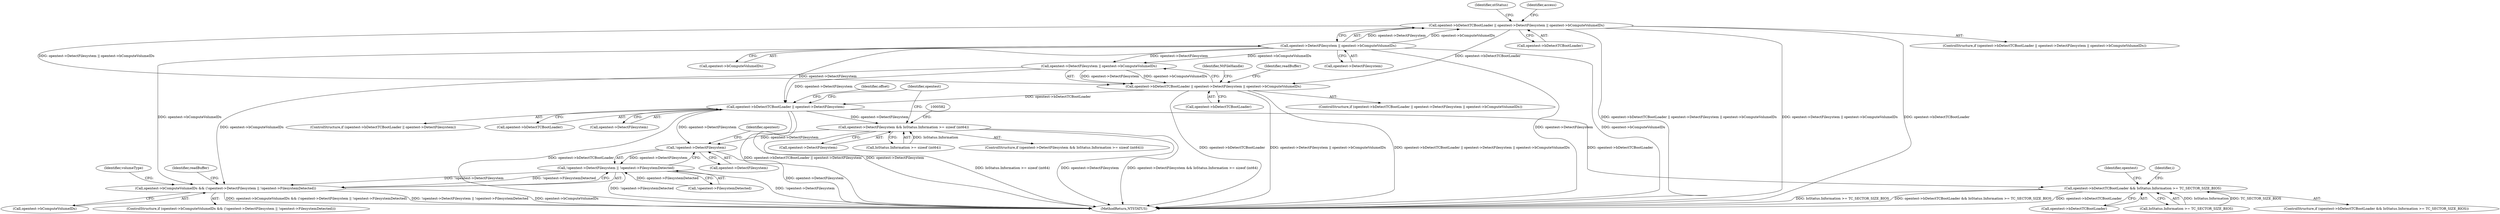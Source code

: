 digraph "0_VeraCrypt_f30f9339c9a0b9bbcc6f5ad38804af39db1f479e@API" {
"1000398" [label="(Call,opentest->bDetectTCBootLoader || opentest->DetectFilesystem || opentest->bComputeVolumeIDs)"];
"1000402" [label="(Call,opentest->DetectFilesystem || opentest->bComputeVolumeIDs)"];
"1000466" [label="(Call,opentest->bDetectTCBootLoader || opentest->DetectFilesystem || opentest->bComputeVolumeIDs)"];
"1000493" [label="(Call,opentest->bDetectTCBootLoader || opentest->DetectFilesystem)"];
"1000526" [label="(Call,opentest->bDetectTCBootLoader && IoStatus.Information >= TC_SECTOR_SIZE_BIOS)"];
"1000567" [label="(Call,opentest->DetectFilesystem && IoStatus.Information >= sizeof (int64))"];
"1000621" [label="(Call,!opentest->DetectFilesystem)"];
"1000620" [label="(Call,!opentest->DetectFilesystem || !opentest->FilesystemDetected)"];
"1000616" [label="(Call,opentest->bComputeVolumeIDs && (!opentest->DetectFilesystem || !opentest->FilesystemDetected))"];
"1000621" [label="(Call,!opentest->DetectFilesystem)"];
"1000530" [label="(Call,IoStatus.Information >= TC_SECTOR_SIZE_BIOS)"];
"1000503" [label="(Identifier,offset)"];
"1000567" [label="(Call,opentest->DetectFilesystem && IoStatus.Information >= sizeof (int64))"];
"1000470" [label="(Call,opentest->DetectFilesystem || opentest->bComputeVolumeIDs)"];
"1000566" [label="(ControlStructure,if (opentest->DetectFilesystem && IoStatus.Information >= sizeof (int64)))"];
"1000398" [label="(Call,opentest->bDetectTCBootLoader || opentest->DetectFilesystem || opentest->bComputeVolumeIDs)"];
"1000413" [label="(Identifier,ntStatus)"];
"1000617" [label="(Call,opentest->bComputeVolumeIDs)"];
"1000615" [label="(ControlStructure,if (opentest->bComputeVolumeIDs && (!opentest->DetectFilesystem || !opentest->FilesystemDetected)))"];
"1000633" [label="(Identifier,volumeType)"];
"1000492" [label="(ControlStructure,if (opentest->bDetectTCBootLoader || opentest->DetectFilesystem))"];
"1000526" [label="(Call,opentest->bDetectTCBootLoader && IoStatus.Information >= TC_SECTOR_SIZE_BIOS)"];
"1000569" [label="(Identifier,opentest)"];
"1000467" [label="(Call,opentest->bDetectTCBootLoader)"];
"1000525" [label="(ControlStructure,if (opentest->bDetectTCBootLoader && IoStatus.Information >= TC_SECTOR_SIZE_BIOS))"];
"1000494" [label="(Call,opentest->bDetectTCBootLoader)"];
"1000625" [label="(Call,!opentest->FilesystemDetected)"];
"1000497" [label="(Call,opentest->DetectFilesystem)"];
"1000399" [label="(Call,opentest->bDetectTCBootLoader)"];
"1003125" [label="(MethodReturn,NTSTATUS)"];
"1000622" [label="(Call,opentest->DetectFilesystem)"];
"1000627" [label="(Identifier,opentest)"];
"1000692" [label="(Identifier,readBuffer)"];
"1000480" [label="(Identifier,readBuffer)"];
"1000403" [label="(Call,opentest->DetectFilesystem)"];
"1000410" [label="(Identifier,access)"];
"1000406" [label="(Call,opentest->bComputeVolumeIDs)"];
"1000618" [label="(Identifier,opentest)"];
"1000527" [label="(Call,opentest->bDetectTCBootLoader)"];
"1000694" [label="(Identifier,NtFileHandle)"];
"1000402" [label="(Call,opentest->DetectFilesystem || opentest->bComputeVolumeIDs)"];
"1000465" [label="(ControlStructure,if (opentest->bDetectTCBootLoader || opentest->DetectFilesystem || opentest->bComputeVolumeIDs))"];
"1000616" [label="(Call,opentest->bComputeVolumeIDs && (!opentest->DetectFilesystem || !opentest->FilesystemDetected))"];
"1000466" [label="(Call,opentest->bDetectTCBootLoader || opentest->DetectFilesystem || opentest->bComputeVolumeIDs)"];
"1000397" [label="(ControlStructure,if (opentest->bDetectTCBootLoader || opentest->DetectFilesystem || opentest->bComputeVolumeIDs))"];
"1000538" [label="(Identifier,i)"];
"1000568" [label="(Call,opentest->DetectFilesystem)"];
"1000620" [label="(Call,!opentest->DetectFilesystem || !opentest->FilesystemDetected)"];
"1000571" [label="(Call,IoStatus.Information >= sizeof (int64))"];
"1000493" [label="(Call,opentest->bDetectTCBootLoader || opentest->DetectFilesystem)"];
"1000398" -> "1000397"  [label="AST: "];
"1000398" -> "1000399"  [label="CFG: "];
"1000398" -> "1000402"  [label="CFG: "];
"1000399" -> "1000398"  [label="AST: "];
"1000402" -> "1000398"  [label="AST: "];
"1000410" -> "1000398"  [label="CFG: "];
"1000413" -> "1000398"  [label="CFG: "];
"1000398" -> "1003125"  [label="DDG: opentest->bDetectTCBootLoader || opentest->DetectFilesystem || opentest->bComputeVolumeIDs"];
"1000398" -> "1003125"  [label="DDG: opentest->DetectFilesystem || opentest->bComputeVolumeIDs"];
"1000398" -> "1003125"  [label="DDG: opentest->bDetectTCBootLoader"];
"1000402" -> "1000398"  [label="DDG: opentest->DetectFilesystem"];
"1000402" -> "1000398"  [label="DDG: opentest->bComputeVolumeIDs"];
"1000398" -> "1000466"  [label="DDG: opentest->bDetectTCBootLoader"];
"1000398" -> "1000466"  [label="DDG: opentest->DetectFilesystem || opentest->bComputeVolumeIDs"];
"1000402" -> "1000403"  [label="CFG: "];
"1000402" -> "1000406"  [label="CFG: "];
"1000403" -> "1000402"  [label="AST: "];
"1000406" -> "1000402"  [label="AST: "];
"1000402" -> "1003125"  [label="DDG: opentest->DetectFilesystem"];
"1000402" -> "1003125"  [label="DDG: opentest->bComputeVolumeIDs"];
"1000402" -> "1000470"  [label="DDG: opentest->DetectFilesystem"];
"1000402" -> "1000470"  [label="DDG: opentest->bComputeVolumeIDs"];
"1000402" -> "1000493"  [label="DDG: opentest->DetectFilesystem"];
"1000402" -> "1000616"  [label="DDG: opentest->bComputeVolumeIDs"];
"1000466" -> "1000465"  [label="AST: "];
"1000466" -> "1000467"  [label="CFG: "];
"1000466" -> "1000470"  [label="CFG: "];
"1000467" -> "1000466"  [label="AST: "];
"1000470" -> "1000466"  [label="AST: "];
"1000480" -> "1000466"  [label="CFG: "];
"1000694" -> "1000466"  [label="CFG: "];
"1000466" -> "1003125"  [label="DDG: opentest->bDetectTCBootLoader"];
"1000466" -> "1003125"  [label="DDG: opentest->DetectFilesystem || opentest->bComputeVolumeIDs"];
"1000466" -> "1003125"  [label="DDG: opentest->bDetectTCBootLoader || opentest->DetectFilesystem || opentest->bComputeVolumeIDs"];
"1000470" -> "1000466"  [label="DDG: opentest->DetectFilesystem"];
"1000470" -> "1000466"  [label="DDG: opentest->bComputeVolumeIDs"];
"1000466" -> "1000493"  [label="DDG: opentest->bDetectTCBootLoader"];
"1000493" -> "1000492"  [label="AST: "];
"1000493" -> "1000494"  [label="CFG: "];
"1000493" -> "1000497"  [label="CFG: "];
"1000494" -> "1000493"  [label="AST: "];
"1000497" -> "1000493"  [label="AST: "];
"1000503" -> "1000493"  [label="CFG: "];
"1000618" -> "1000493"  [label="CFG: "];
"1000493" -> "1003125"  [label="DDG: opentest->bDetectTCBootLoader"];
"1000493" -> "1003125"  [label="DDG: opentest->bDetectTCBootLoader || opentest->DetectFilesystem"];
"1000493" -> "1003125"  [label="DDG: opentest->DetectFilesystem"];
"1000470" -> "1000493"  [label="DDG: opentest->DetectFilesystem"];
"1000493" -> "1000526"  [label="DDG: opentest->bDetectTCBootLoader"];
"1000493" -> "1000567"  [label="DDG: opentest->DetectFilesystem"];
"1000493" -> "1000621"  [label="DDG: opentest->DetectFilesystem"];
"1000526" -> "1000525"  [label="AST: "];
"1000526" -> "1000527"  [label="CFG: "];
"1000526" -> "1000530"  [label="CFG: "];
"1000527" -> "1000526"  [label="AST: "];
"1000530" -> "1000526"  [label="AST: "];
"1000538" -> "1000526"  [label="CFG: "];
"1000569" -> "1000526"  [label="CFG: "];
"1000526" -> "1003125"  [label="DDG: IoStatus.Information >= TC_SECTOR_SIZE_BIOS"];
"1000526" -> "1003125"  [label="DDG: opentest->bDetectTCBootLoader && IoStatus.Information >= TC_SECTOR_SIZE_BIOS"];
"1000526" -> "1003125"  [label="DDG: opentest->bDetectTCBootLoader"];
"1000530" -> "1000526"  [label="DDG: IoStatus.Information"];
"1000530" -> "1000526"  [label="DDG: TC_SECTOR_SIZE_BIOS"];
"1000567" -> "1000566"  [label="AST: "];
"1000567" -> "1000568"  [label="CFG: "];
"1000567" -> "1000571"  [label="CFG: "];
"1000568" -> "1000567"  [label="AST: "];
"1000571" -> "1000567"  [label="AST: "];
"1000582" -> "1000567"  [label="CFG: "];
"1000618" -> "1000567"  [label="CFG: "];
"1000567" -> "1003125"  [label="DDG: IoStatus.Information >= sizeof (int64)"];
"1000567" -> "1003125"  [label="DDG: opentest->DetectFilesystem"];
"1000567" -> "1003125"  [label="DDG: opentest->DetectFilesystem && IoStatus.Information >= sizeof (int64)"];
"1000571" -> "1000567"  [label="DDG: IoStatus.Information"];
"1000567" -> "1000621"  [label="DDG: opentest->DetectFilesystem"];
"1000621" -> "1000620"  [label="AST: "];
"1000621" -> "1000622"  [label="CFG: "];
"1000622" -> "1000621"  [label="AST: "];
"1000627" -> "1000621"  [label="CFG: "];
"1000620" -> "1000621"  [label="CFG: "];
"1000621" -> "1003125"  [label="DDG: opentest->DetectFilesystem"];
"1000621" -> "1000620"  [label="DDG: opentest->DetectFilesystem"];
"1000620" -> "1000616"  [label="AST: "];
"1000620" -> "1000625"  [label="CFG: "];
"1000625" -> "1000620"  [label="AST: "];
"1000616" -> "1000620"  [label="CFG: "];
"1000620" -> "1003125"  [label="DDG: !opentest->DetectFilesystem"];
"1000620" -> "1003125"  [label="DDG: !opentest->FilesystemDetected"];
"1000620" -> "1000616"  [label="DDG: !opentest->DetectFilesystem"];
"1000620" -> "1000616"  [label="DDG: !opentest->FilesystemDetected"];
"1000625" -> "1000620"  [label="DDG: opentest->FilesystemDetected"];
"1000616" -> "1000615"  [label="AST: "];
"1000616" -> "1000617"  [label="CFG: "];
"1000617" -> "1000616"  [label="AST: "];
"1000633" -> "1000616"  [label="CFG: "];
"1000692" -> "1000616"  [label="CFG: "];
"1000616" -> "1003125"  [label="DDG: opentest->bComputeVolumeIDs"];
"1000616" -> "1003125"  [label="DDG: opentest->bComputeVolumeIDs && (!opentest->DetectFilesystem || !opentest->FilesystemDetected)"];
"1000616" -> "1003125"  [label="DDG: !opentest->DetectFilesystem || !opentest->FilesystemDetected"];
"1000470" -> "1000616"  [label="DDG: opentest->bComputeVolumeIDs"];
}
